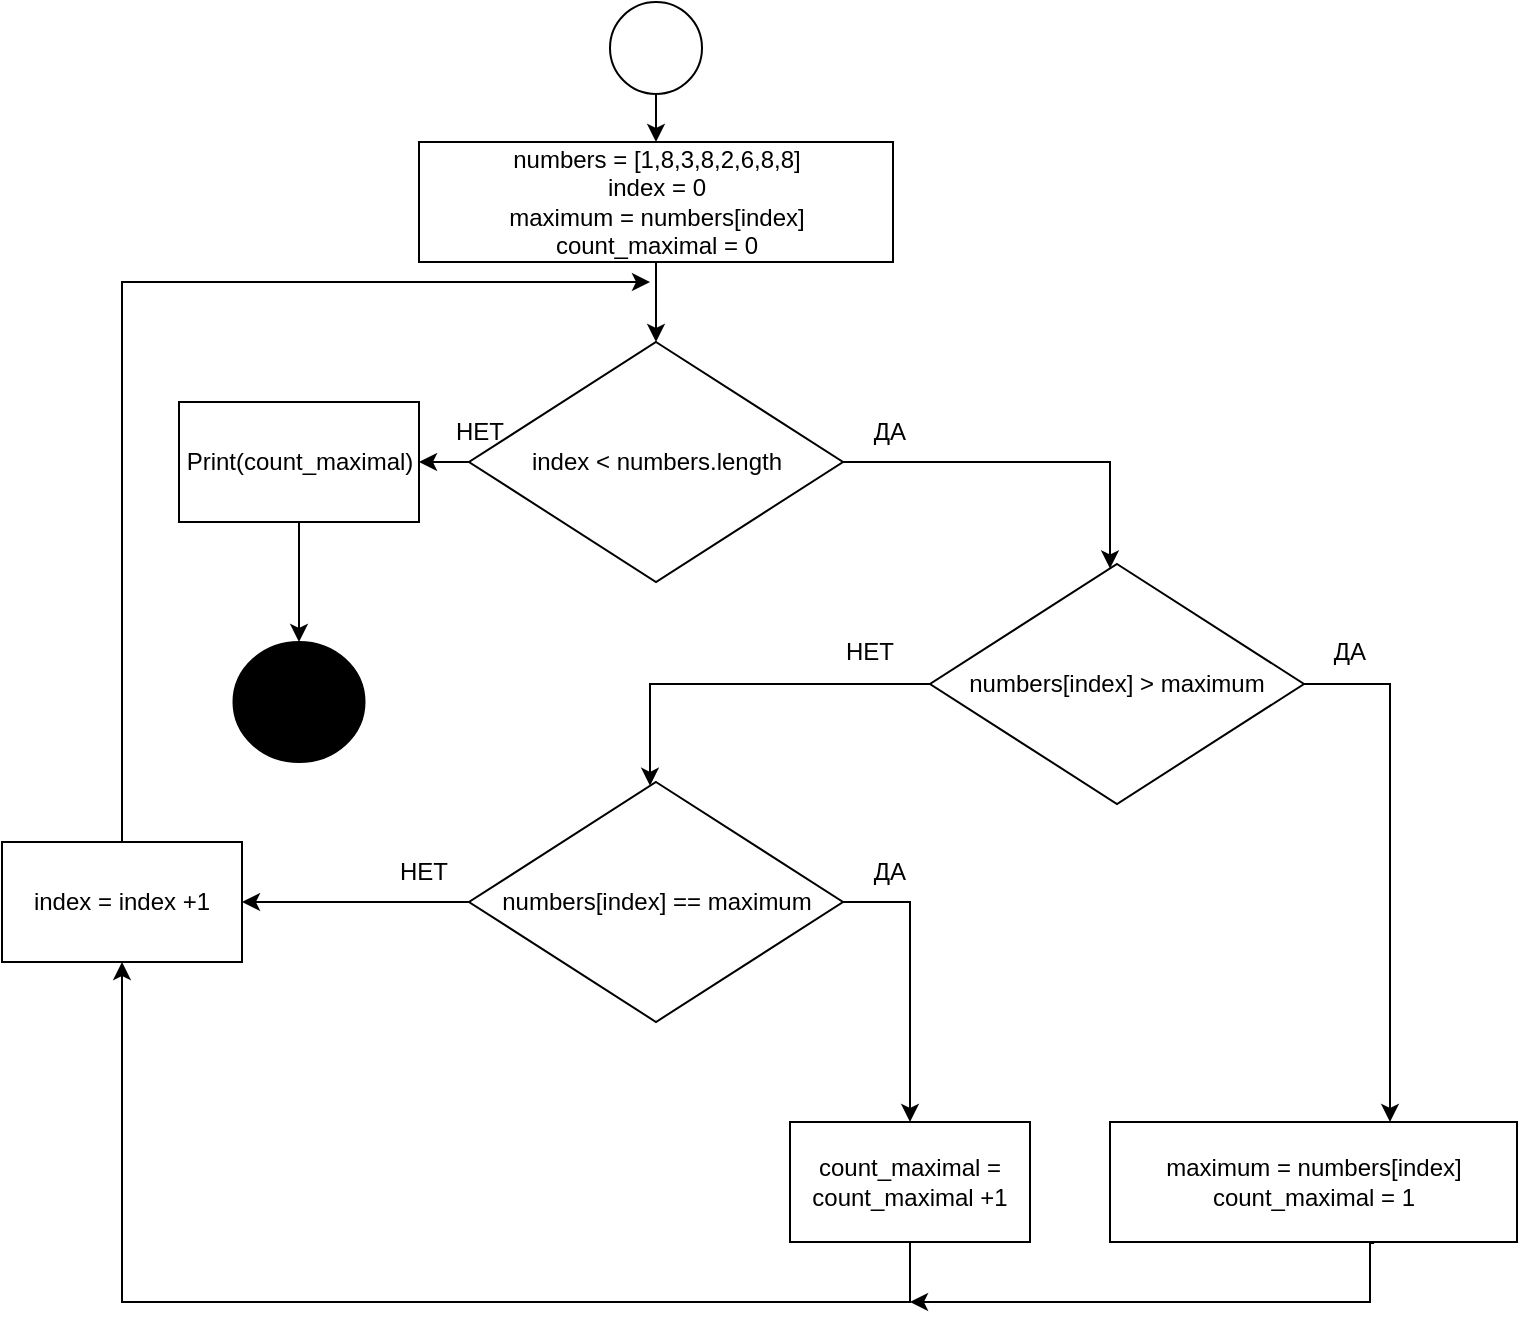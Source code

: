 <mxfile version="20.2.4" type="github">
  <diagram id="dywHlymTwKwzWPGsu9RK" name="Page-1">
    <mxGraphModel dx="946" dy="556" grid="1" gridSize="10" guides="1" tooltips="1" connect="1" arrows="1" fold="1" page="1" pageScale="1" pageWidth="827" pageHeight="1169" math="0" shadow="0">
      <root>
        <mxCell id="0" />
        <mxCell id="1" parent="0" />
        <mxCell id="pqvb9WANlRPgFnTCZOcP-5" value="" style="edgeStyle=orthogonalEdgeStyle;rounded=0;orthogonalLoop=1;jettySize=auto;html=1;" parent="1" source="pqvb9WANlRPgFnTCZOcP-3" target="pqvb9WANlRPgFnTCZOcP-4" edge="1">
          <mxGeometry relative="1" as="geometry" />
        </mxCell>
        <mxCell id="pqvb9WANlRPgFnTCZOcP-3" value="" style="ellipse;whiteSpace=wrap;html=1;aspect=fixed;" parent="1" vertex="1">
          <mxGeometry x="360" y="30" width="46" height="46" as="geometry" />
        </mxCell>
        <mxCell id="pqvb9WANlRPgFnTCZOcP-7" value="" style="edgeStyle=orthogonalEdgeStyle;rounded=0;orthogonalLoop=1;jettySize=auto;html=1;" parent="1" source="pqvb9WANlRPgFnTCZOcP-4" target="pqvb9WANlRPgFnTCZOcP-6" edge="1">
          <mxGeometry relative="1" as="geometry" />
        </mxCell>
        <mxCell id="pqvb9WANlRPgFnTCZOcP-4" value="numbers = [1,8,3,8,2,6,8,8]&lt;br&gt;index = 0&lt;br&gt;maximum = numbers[index]&lt;br&gt;count_maximal = 0" style="whiteSpace=wrap;html=1;" parent="1" vertex="1">
          <mxGeometry x="264.5" y="100" width="237" height="60" as="geometry" />
        </mxCell>
        <mxCell id="pqvb9WANlRPgFnTCZOcP-9" value="" style="edgeStyle=orthogonalEdgeStyle;rounded=0;orthogonalLoop=1;jettySize=auto;html=1;" parent="1" source="pqvb9WANlRPgFnTCZOcP-6" target="pqvb9WANlRPgFnTCZOcP-8" edge="1">
          <mxGeometry relative="1" as="geometry">
            <Array as="points">
              <mxPoint x="610" y="260" />
            </Array>
          </mxGeometry>
        </mxCell>
        <mxCell id="NgHgW24lM7EycrwPGnW6-27" value="" style="edgeStyle=orthogonalEdgeStyle;rounded=0;orthogonalLoop=1;jettySize=auto;html=1;" edge="1" parent="1" source="pqvb9WANlRPgFnTCZOcP-6" target="NgHgW24lM7EycrwPGnW6-26">
          <mxGeometry relative="1" as="geometry" />
        </mxCell>
        <mxCell id="pqvb9WANlRPgFnTCZOcP-6" value="index &amp;lt; numbers.length" style="rhombus;whiteSpace=wrap;html=1;" parent="1" vertex="1">
          <mxGeometry x="289.5" y="200" width="187" height="120" as="geometry" />
        </mxCell>
        <mxCell id="NgHgW24lM7EycrwPGnW6-4" value="" style="edgeStyle=orthogonalEdgeStyle;rounded=0;orthogonalLoop=1;jettySize=auto;html=1;" edge="1" parent="1" source="pqvb9WANlRPgFnTCZOcP-8" target="NgHgW24lM7EycrwPGnW6-3">
          <mxGeometry relative="1" as="geometry">
            <Array as="points">
              <mxPoint x="750" y="371" />
            </Array>
          </mxGeometry>
        </mxCell>
        <mxCell id="NgHgW24lM7EycrwPGnW6-11" value="" style="edgeStyle=orthogonalEdgeStyle;rounded=0;orthogonalLoop=1;jettySize=auto;html=1;" edge="1" parent="1" source="pqvb9WANlRPgFnTCZOcP-8" target="NgHgW24lM7EycrwPGnW6-10">
          <mxGeometry relative="1" as="geometry">
            <Array as="points">
              <mxPoint x="380" y="371" />
            </Array>
          </mxGeometry>
        </mxCell>
        <mxCell id="pqvb9WANlRPgFnTCZOcP-8" value="numbers[index] &amp;gt; maximum" style="rhombus;whiteSpace=wrap;html=1;" parent="1" vertex="1">
          <mxGeometry x="520" y="311" width="187" height="120" as="geometry" />
        </mxCell>
        <mxCell id="NgHgW24lM7EycrwPGnW6-18" style="edgeStyle=orthogonalEdgeStyle;rounded=0;orthogonalLoop=1;jettySize=auto;html=1;exitX=0.649;exitY=1.008;exitDx=0;exitDy=0;exitPerimeter=0;" edge="1" parent="1" source="NgHgW24lM7EycrwPGnW6-3">
          <mxGeometry relative="1" as="geometry">
            <mxPoint x="510" y="680" as="targetPoint" />
            <Array as="points">
              <mxPoint x="740" y="651" />
              <mxPoint x="740" y="680" />
            </Array>
          </mxGeometry>
        </mxCell>
        <mxCell id="NgHgW24lM7EycrwPGnW6-3" value="maximum = numbers[index]&lt;br&gt;count_maximal = 1" style="whiteSpace=wrap;html=1;" vertex="1" parent="1">
          <mxGeometry x="610" y="590" width="203.5" height="60" as="geometry" />
        </mxCell>
        <mxCell id="NgHgW24lM7EycrwPGnW6-14" value="" style="edgeStyle=orthogonalEdgeStyle;rounded=0;orthogonalLoop=1;jettySize=auto;html=1;exitX=1;exitY=0.5;exitDx=0;exitDy=0;" edge="1" parent="1" source="NgHgW24lM7EycrwPGnW6-10" target="NgHgW24lM7EycrwPGnW6-13">
          <mxGeometry relative="1" as="geometry" />
        </mxCell>
        <mxCell id="NgHgW24lM7EycrwPGnW6-16" value="" style="edgeStyle=orthogonalEdgeStyle;rounded=0;orthogonalLoop=1;jettySize=auto;html=1;" edge="1" parent="1" source="NgHgW24lM7EycrwPGnW6-10" target="NgHgW24lM7EycrwPGnW6-15">
          <mxGeometry relative="1" as="geometry" />
        </mxCell>
        <mxCell id="NgHgW24lM7EycrwPGnW6-10" value="numbers[index] == maximum" style="rhombus;whiteSpace=wrap;html=1;" vertex="1" parent="1">
          <mxGeometry x="289.5" y="420" width="187" height="120" as="geometry" />
        </mxCell>
        <mxCell id="NgHgW24lM7EycrwPGnW6-17" style="edgeStyle=orthogonalEdgeStyle;rounded=0;orthogonalLoop=1;jettySize=auto;html=1;entryX=0.5;entryY=1;entryDx=0;entryDy=0;" edge="1" parent="1" source="NgHgW24lM7EycrwPGnW6-13" target="NgHgW24lM7EycrwPGnW6-15">
          <mxGeometry relative="1" as="geometry">
            <Array as="points">
              <mxPoint x="510" y="680" />
              <mxPoint x="116" y="680" />
            </Array>
          </mxGeometry>
        </mxCell>
        <mxCell id="NgHgW24lM7EycrwPGnW6-13" value="count_maximal = count_maximal +1" style="whiteSpace=wrap;html=1;" vertex="1" parent="1">
          <mxGeometry x="450" y="590" width="120" height="60" as="geometry" />
        </mxCell>
        <mxCell id="NgHgW24lM7EycrwPGnW6-19" style="edgeStyle=orthogonalEdgeStyle;rounded=0;orthogonalLoop=1;jettySize=auto;html=1;" edge="1" parent="1" source="NgHgW24lM7EycrwPGnW6-15">
          <mxGeometry relative="1" as="geometry">
            <mxPoint x="380" y="170" as="targetPoint" />
            <Array as="points">
              <mxPoint x="116" y="170" />
            </Array>
          </mxGeometry>
        </mxCell>
        <mxCell id="NgHgW24lM7EycrwPGnW6-15" value="index = index +1" style="whiteSpace=wrap;html=1;" vertex="1" parent="1">
          <mxGeometry x="56" y="450" width="120" height="60" as="geometry" />
        </mxCell>
        <mxCell id="NgHgW24lM7EycrwPGnW6-20" value="ДА" style="text;html=1;strokeColor=none;fillColor=none;align=center;verticalAlign=middle;whiteSpace=wrap;rounded=0;" vertex="1" parent="1">
          <mxGeometry x="470" y="230" width="60" height="30" as="geometry" />
        </mxCell>
        <mxCell id="NgHgW24lM7EycrwPGnW6-21" value="ДА" style="text;html=1;strokeColor=none;fillColor=none;align=center;verticalAlign=middle;whiteSpace=wrap;rounded=0;" vertex="1" parent="1">
          <mxGeometry x="700" y="340" width="60" height="30" as="geometry" />
        </mxCell>
        <mxCell id="NgHgW24lM7EycrwPGnW6-23" value="ДА" style="text;html=1;strokeColor=none;fillColor=none;align=center;verticalAlign=middle;whiteSpace=wrap;rounded=0;" vertex="1" parent="1">
          <mxGeometry x="470" y="450" width="60" height="30" as="geometry" />
        </mxCell>
        <mxCell id="NgHgW24lM7EycrwPGnW6-29" value="" style="edgeStyle=orthogonalEdgeStyle;rounded=0;orthogonalLoop=1;jettySize=auto;html=1;" edge="1" parent="1" source="NgHgW24lM7EycrwPGnW6-26" target="NgHgW24lM7EycrwPGnW6-28">
          <mxGeometry relative="1" as="geometry" />
        </mxCell>
        <mxCell id="NgHgW24lM7EycrwPGnW6-26" value="Print(count_maximal)" style="whiteSpace=wrap;html=1;" vertex="1" parent="1">
          <mxGeometry x="144.5" y="230" width="120" height="60" as="geometry" />
        </mxCell>
        <mxCell id="NgHgW24lM7EycrwPGnW6-28" value="" style="ellipse;whiteSpace=wrap;html=1;fillColor=#000000;" vertex="1" parent="1">
          <mxGeometry x="171.75" y="350" width="65.5" height="60" as="geometry" />
        </mxCell>
        <mxCell id="NgHgW24lM7EycrwPGnW6-30" value="НЕТ" style="text;html=1;strokeColor=none;fillColor=none;align=center;verticalAlign=middle;whiteSpace=wrap;rounded=0;" vertex="1" parent="1">
          <mxGeometry x="264.5" y="230" width="60" height="30" as="geometry" />
        </mxCell>
        <mxCell id="NgHgW24lM7EycrwPGnW6-31" value="НЕТ" style="text;html=1;strokeColor=none;fillColor=none;align=center;verticalAlign=middle;whiteSpace=wrap;rounded=0;" vertex="1" parent="1">
          <mxGeometry x="237.25" y="450" width="60" height="30" as="geometry" />
        </mxCell>
        <mxCell id="NgHgW24lM7EycrwPGnW6-32" value="НЕТ" style="text;html=1;strokeColor=none;fillColor=none;align=center;verticalAlign=middle;whiteSpace=wrap;rounded=0;" vertex="1" parent="1">
          <mxGeometry x="460" y="340" width="60" height="30" as="geometry" />
        </mxCell>
      </root>
    </mxGraphModel>
  </diagram>
</mxfile>
